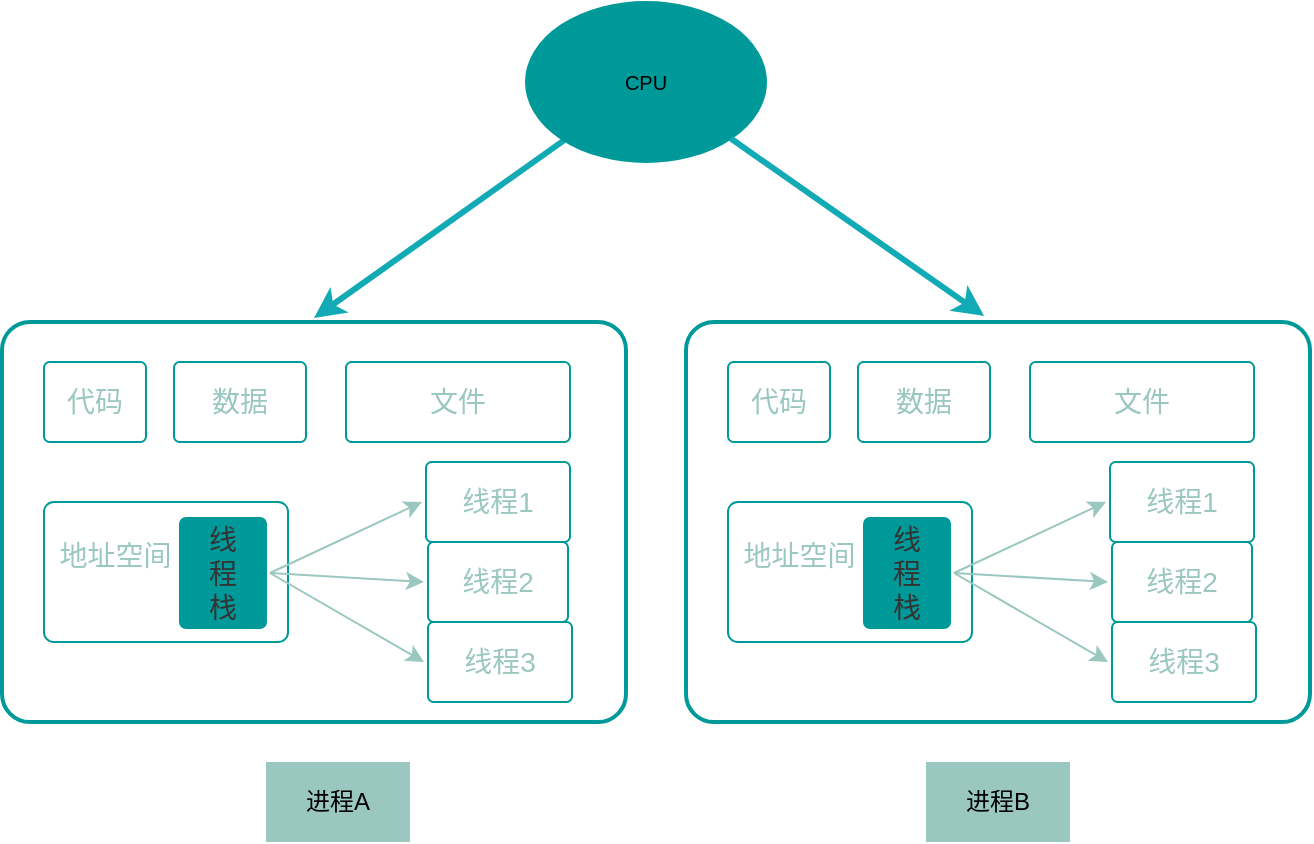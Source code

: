 <mxfile version="12.4.2" type="device" pages="1"><diagram id="6a731a19-8d31-9384-78a2-239565b7b9f0" name="Page-1"><mxGraphModel dx="946" dy="607" grid="1" gridSize="10" guides="1" tooltips="1" connect="1" arrows="1" fold="1" page="1" pageScale="1" pageWidth="1169" pageHeight="827" background="#ffffff" math="0" shadow="0"><root><mxCell id="0"/><mxCell id="1" parent="0"/><mxCell id="1778" value="赋值运算" style="rounded=1;whiteSpace=wrap;html=1;shadow=0;labelBackgroundColor=none;strokeColor=#009999;strokeWidth=2;fillColor=#FFFFFF;fontFamily=Helvetica;fontSize=14;fontColor=#FFFFFF;align=center;spacing=5;fontStyle=0;arcSize=7;perimeterSpacing=2;" parent="1" vertex="1"><mxGeometry x="398" y="200" width="312" height="200" as="geometry"/></mxCell><mxCell id="1779" value="" style="edgeStyle=none;rounded=1;jumpStyle=none;html=1;shadow=0;labelBackgroundColor=none;startArrow=none;startFill=0;jettySize=auto;orthogonalLoop=1;strokeColor=#12AAB5;strokeWidth=3;fontFamily=Helvetica;fontSize=14;fontColor=#FFFFFF;spacing=5;fontStyle=1;fillColor=#b0e3e6;entryX=0.5;entryY=0;entryDx=0;entryDy=0;" parent="1" source="tu7LZZqHWbdZqNyheQ3L-1787" target="1778" edge="1"><mxGeometry relative="1" as="geometry"><mxPoint x="410" y="60" as="sourcePoint"/><mxPoint x="820" y="60" as="targetPoint"/></mxGeometry></mxCell><mxCell id="tu7LZZqHWbdZqNyheQ3L-1779" value="进程A" style="text;html=1;strokeColor=none;fillColor=#9AC7BF;align=center;verticalAlign=middle;whiteSpace=wrap;rounded=0;" parent="1" vertex="1"><mxGeometry x="530" y="420" width="72" height="40" as="geometry"/></mxCell><mxCell id="tu7LZZqHWbdZqNyheQ3L-1784" value="&lt;font color=&quot;#9ac7bf&quot; style=&quot;font-size: 14px;&quot;&gt;线程1&lt;/font&gt;" style="rounded=1;whiteSpace=wrap;html=1;shadow=0;labelBackgroundColor=none;strokeColor=#009999;strokeWidth=1;fillColor=#FFFFFF;fontFamily=Helvetica;fontSize=14;fontColor=#FFFFFF;align=center;spacing=5;fontStyle=0;arcSize=7;perimeterSpacing=2;" parent="1" vertex="1"><mxGeometry x="610" y="270" width="72" height="40" as="geometry"/></mxCell><mxCell id="tu7LZZqHWbdZqNyheQ3L-1785" value="&lt;font color=&quot;#9ac7bf&quot; style=&quot;font-size: 14px;&quot;&gt;线程2&lt;/font&gt;" style="rounded=1;whiteSpace=wrap;html=1;shadow=0;labelBackgroundColor=none;strokeColor=#009999;strokeWidth=1;fillColor=#FFFFFF;fontFamily=Helvetica;fontSize=14;fontColor=#FFFFFF;align=center;spacing=5;fontStyle=0;arcSize=7;perimeterSpacing=2;" parent="1" vertex="1"><mxGeometry x="611" y="310" width="70" height="40" as="geometry"/></mxCell><mxCell id="tu7LZZqHWbdZqNyheQ3L-1786" value="&lt;font color=&quot;#9ac7bf&quot; style=&quot;font-size: 14px;&quot;&gt;线程3&lt;/font&gt;" style="rounded=1;whiteSpace=wrap;html=1;shadow=0;labelBackgroundColor=none;strokeColor=#009999;strokeWidth=1;fillColor=#FFFFFF;fontFamily=Helvetica;fontSize=14;fontColor=#FFFFFF;align=center;spacing=5;fontStyle=0;arcSize=7;perimeterSpacing=2;" parent="1" vertex="1"><mxGeometry x="611" y="350" width="72" height="40" as="geometry"/></mxCell><mxCell id="tu7LZZqHWbdZqNyheQ3L-1787" value="CPU" style="ellipse;whiteSpace=wrap;html=1;strokeColor=#009999;strokeWidth=1;fillColor=#009999;fontSize=10;" parent="1" vertex="1"><mxGeometry x="660" y="40" width="120" height="80" as="geometry"/></mxCell><mxCell id="tu7LZZqHWbdZqNyheQ3L-1794" value="&lt;font color=&quot;#9ac7bf&quot; style=&quot;font-size: 14px;&quot;&gt;代码&lt;/font&gt;" style="rounded=1;whiteSpace=wrap;html=1;shadow=0;labelBackgroundColor=none;strokeColor=#009999;strokeWidth=1;fillColor=#FFFFFF;fontFamily=Helvetica;fontSize=14;fontColor=#FFFFFF;align=center;spacing=5;fontStyle=0;arcSize=7;perimeterSpacing=2;" parent="1" vertex="1"><mxGeometry x="419" y="220" width="51" height="40" as="geometry"/></mxCell><mxCell id="tu7LZZqHWbdZqNyheQ3L-1795" value="&lt;font color=&quot;#9ac7bf&quot; style=&quot;font-size: 14px;&quot;&gt;数据&lt;/font&gt;" style="rounded=1;whiteSpace=wrap;html=1;shadow=0;labelBackgroundColor=none;strokeColor=#009999;strokeWidth=1;fillColor=#FFFFFF;fontFamily=Helvetica;fontSize=14;fontColor=#FFFFFF;align=center;spacing=5;fontStyle=0;arcSize=7;perimeterSpacing=2;" parent="1" vertex="1"><mxGeometry x="484" y="220" width="66" height="40" as="geometry"/></mxCell><mxCell id="tu7LZZqHWbdZqNyheQ3L-1796" value="&lt;font color=&quot;#9ac7bf&quot; style=&quot;font-size: 14px;&quot;&gt;文件&lt;/font&gt;" style="rounded=1;whiteSpace=wrap;html=1;shadow=0;labelBackgroundColor=none;strokeColor=#009999;strokeWidth=1;fillColor=#FFFFFF;fontFamily=Helvetica;fontSize=14;fontColor=#FFFFFF;align=center;spacing=5;fontStyle=0;arcSize=7;perimeterSpacing=2;" parent="1" vertex="1"><mxGeometry x="570" y="220" width="112" height="40" as="geometry"/></mxCell><mxCell id="tu7LZZqHWbdZqNyheQ3L-1798" value="&lt;font color=&quot;#9ac7bf&quot; style=&quot;font-size: 14px;&quot;&gt;地址空间&amp;nbsp; &amp;nbsp; &amp;nbsp; &amp;nbsp; &amp;nbsp; &amp;nbsp; &amp;nbsp; &amp;nbsp; &amp;nbsp; &amp;nbsp; &amp;nbsp; &amp;nbsp;&lt;/font&gt;" style="rounded=1;whiteSpace=wrap;html=1;shadow=0;labelBackgroundColor=none;strokeColor=#009999;strokeWidth=1;fillColor=#FFFFFF;fontFamily=Helvetica;fontSize=14;fontColor=#FFFFFF;align=center;spacing=5;fontStyle=0;arcSize=7;perimeterSpacing=2;" parent="1" vertex="1"><mxGeometry x="419" y="290" width="122" height="70" as="geometry"/></mxCell><mxCell id="tu7LZZqHWbdZqNyheQ3L-1802" value="&lt;font style=&quot;font-size: 14px;&quot;&gt;线&lt;br style=&quot;font-size: 14px;&quot;&gt;程&lt;br style=&quot;font-size: 14px;&quot;&gt;栈&lt;/font&gt;" style="rounded=1;whiteSpace=wrap;html=1;shadow=0;labelBackgroundColor=none;strokeColor=#009999;strokeWidth=1;fillColor=#009999;fontFamily=Helvetica;fontSize=14;fontColor=#333333;align=center;spacing=5;fontStyle=0;arcSize=7;perimeterSpacing=2;" parent="1" vertex="1"><mxGeometry x="487" y="298" width="43" height="55" as="geometry"/></mxCell><mxCell id="tu7LZZqHWbdZqNyheQ3L-1803" value="" style="endArrow=classic;html=1;strokeColor=#9AC7BF;fontSize=10;fontColor=#333333;exitX=1;exitY=0.5;exitDx=0;exitDy=0;entryX=0;entryY=0.5;entryDx=0;entryDy=0;" parent="1" source="tu7LZZqHWbdZqNyheQ3L-1802" target="tu7LZZqHWbdZqNyheQ3L-1785" edge="1"><mxGeometry width="50" height="50" relative="1" as="geometry"><mxPoint x="390" y="460" as="sourcePoint"/><mxPoint x="440" y="410" as="targetPoint"/></mxGeometry></mxCell><mxCell id="tu7LZZqHWbdZqNyheQ3L-1804" value="" style="endArrow=classic;html=1;strokeColor=#9AC7BF;fontSize=10;fontColor=#333333;exitX=1;exitY=0.5;exitDx=0;exitDy=0;entryX=0;entryY=0.5;entryDx=0;entryDy=0;" parent="1" source="tu7LZZqHWbdZqNyheQ3L-1802" target="tu7LZZqHWbdZqNyheQ3L-1784" edge="1"><mxGeometry width="50" height="50" relative="1" as="geometry"><mxPoint x="618" y="230.25" as="sourcePoint"/><mxPoint x="453" y="288" as="targetPoint"/></mxGeometry></mxCell><mxCell id="tu7LZZqHWbdZqNyheQ3L-1805" value="" style="endArrow=classic;html=1;strokeColor=#9AC7BF;fontSize=10;fontColor=#333333;entryX=0;entryY=0.5;entryDx=0;entryDy=0;exitX=1;exitY=0.5;exitDx=0;exitDy=0;" parent="1" source="tu7LZZqHWbdZqNyheQ3L-1802" target="tu7LZZqHWbdZqNyheQ3L-1786" edge="1"><mxGeometry width="50" height="50" relative="1" as="geometry"><mxPoint x="632" y="230" as="sourcePoint"/><mxPoint x="463" y="298" as="targetPoint"/></mxGeometry></mxCell><mxCell id="tu7LZZqHWbdZqNyheQ3L-1807" value="赋值运算" style="rounded=1;whiteSpace=wrap;html=1;shadow=0;labelBackgroundColor=none;strokeColor=#009999;strokeWidth=2;fillColor=#FFFFFF;fontFamily=Helvetica;fontSize=14;fontColor=#FFFFFF;align=center;spacing=5;fontStyle=0;arcSize=7;perimeterSpacing=2;" parent="1" vertex="1"><mxGeometry x="740" y="200" width="312" height="200" as="geometry"/></mxCell><mxCell id="tu7LZZqHWbdZqNyheQ3L-1808" value="进程B" style="text;html=1;strokeColor=none;fillColor=#9AC7BF;align=center;verticalAlign=middle;whiteSpace=wrap;rounded=0;" parent="1" vertex="1"><mxGeometry x="860" y="420" width="72" height="40" as="geometry"/></mxCell><mxCell id="tu7LZZqHWbdZqNyheQ3L-1809" value="&lt;font color=&quot;#9ac7bf&quot; style=&quot;font-size: 14px;&quot;&gt;线程1&lt;/font&gt;" style="rounded=1;whiteSpace=wrap;html=1;shadow=0;labelBackgroundColor=none;strokeColor=#009999;strokeWidth=1;fillColor=#FFFFFF;fontFamily=Helvetica;fontSize=14;fontColor=#FFFFFF;align=center;spacing=5;fontStyle=0;arcSize=7;perimeterSpacing=2;" parent="1" vertex="1"><mxGeometry x="952" y="270" width="72" height="40" as="geometry"/></mxCell><mxCell id="tu7LZZqHWbdZqNyheQ3L-1810" value="&lt;font color=&quot;#9ac7bf&quot; style=&quot;font-size: 14px;&quot;&gt;线程2&lt;/font&gt;" style="rounded=1;whiteSpace=wrap;html=1;shadow=0;labelBackgroundColor=none;strokeColor=#009999;strokeWidth=1;fillColor=#FFFFFF;fontFamily=Helvetica;fontSize=14;fontColor=#FFFFFF;align=center;spacing=5;fontStyle=0;arcSize=7;perimeterSpacing=2;" parent="1" vertex="1"><mxGeometry x="953" y="310" width="70" height="40" as="geometry"/></mxCell><mxCell id="tu7LZZqHWbdZqNyheQ3L-1811" value="&lt;font color=&quot;#9ac7bf&quot; style=&quot;font-size: 14px;&quot;&gt;线程3&lt;/font&gt;" style="rounded=1;whiteSpace=wrap;html=1;shadow=0;labelBackgroundColor=none;strokeColor=#009999;strokeWidth=1;fillColor=#FFFFFF;fontFamily=Helvetica;fontSize=14;fontColor=#FFFFFF;align=center;spacing=5;fontStyle=0;arcSize=7;perimeterSpacing=2;" parent="1" vertex="1"><mxGeometry x="953" y="350" width="72" height="40" as="geometry"/></mxCell><mxCell id="tu7LZZqHWbdZqNyheQ3L-1812" value="&lt;font color=&quot;#9ac7bf&quot; style=&quot;font-size: 14px;&quot;&gt;代码&lt;/font&gt;" style="rounded=1;whiteSpace=wrap;html=1;shadow=0;labelBackgroundColor=none;strokeColor=#009999;strokeWidth=1;fillColor=#FFFFFF;fontFamily=Helvetica;fontSize=14;fontColor=#FFFFFF;align=center;spacing=5;fontStyle=0;arcSize=7;perimeterSpacing=2;" parent="1" vertex="1"><mxGeometry x="761" y="220" width="51" height="40" as="geometry"/></mxCell><mxCell id="tu7LZZqHWbdZqNyheQ3L-1813" value="&lt;font color=&quot;#9ac7bf&quot; style=&quot;font-size: 14px;&quot;&gt;数据&lt;/font&gt;" style="rounded=1;whiteSpace=wrap;html=1;shadow=0;labelBackgroundColor=none;strokeColor=#009999;strokeWidth=1;fillColor=#FFFFFF;fontFamily=Helvetica;fontSize=14;fontColor=#FFFFFF;align=center;spacing=5;fontStyle=0;arcSize=7;perimeterSpacing=2;" parent="1" vertex="1"><mxGeometry x="826" y="220" width="66" height="40" as="geometry"/></mxCell><mxCell id="tu7LZZqHWbdZqNyheQ3L-1814" value="&lt;font color=&quot;#9ac7bf&quot; style=&quot;font-size: 14px;&quot;&gt;文件&lt;/font&gt;" style="rounded=1;whiteSpace=wrap;html=1;shadow=0;labelBackgroundColor=none;strokeColor=#009999;strokeWidth=1;fillColor=#FFFFFF;fontFamily=Helvetica;fontSize=14;fontColor=#FFFFFF;align=center;spacing=5;fontStyle=0;arcSize=7;perimeterSpacing=2;" parent="1" vertex="1"><mxGeometry x="912" y="220" width="112" height="40" as="geometry"/></mxCell><mxCell id="tu7LZZqHWbdZqNyheQ3L-1815" value="&lt;font color=&quot;#9ac7bf&quot; style=&quot;font-size: 14px;&quot;&gt;地址空间&amp;nbsp; &amp;nbsp; &amp;nbsp; &amp;nbsp; &amp;nbsp; &amp;nbsp; &amp;nbsp; &amp;nbsp; &amp;nbsp; &amp;nbsp; &amp;nbsp; &amp;nbsp;&lt;/font&gt;" style="rounded=1;whiteSpace=wrap;html=1;shadow=0;labelBackgroundColor=none;strokeColor=#009999;strokeWidth=1;fillColor=#FFFFFF;fontFamily=Helvetica;fontSize=14;fontColor=#FFFFFF;align=center;spacing=5;fontStyle=0;arcSize=7;perimeterSpacing=2;" parent="1" vertex="1"><mxGeometry x="761" y="290" width="122" height="70" as="geometry"/></mxCell><mxCell id="tu7LZZqHWbdZqNyheQ3L-1816" value="&lt;font style=&quot;font-size: 14px;&quot;&gt;线&lt;br style=&quot;font-size: 14px;&quot;&gt;程&lt;br style=&quot;font-size: 14px;&quot;&gt;栈&lt;/font&gt;" style="rounded=1;whiteSpace=wrap;html=1;shadow=0;labelBackgroundColor=none;strokeColor=#009999;strokeWidth=1;fillColor=#009999;fontFamily=Helvetica;fontSize=14;fontColor=#333333;align=center;spacing=5;fontStyle=0;arcSize=7;perimeterSpacing=2;" parent="1" vertex="1"><mxGeometry x="829" y="298" width="43" height="55" as="geometry"/></mxCell><mxCell id="tu7LZZqHWbdZqNyheQ3L-1817" value="" style="endArrow=classic;html=1;strokeColor=#9AC7BF;fontSize=10;fontColor=#333333;exitX=1;exitY=0.5;exitDx=0;exitDy=0;entryX=0;entryY=0.5;entryDx=0;entryDy=0;" parent="1" source="tu7LZZqHWbdZqNyheQ3L-1816" target="tu7LZZqHWbdZqNyheQ3L-1810" edge="1"><mxGeometry width="50" height="50" relative="1" as="geometry"><mxPoint x="732" y="460" as="sourcePoint"/><mxPoint x="782" y="410" as="targetPoint"/></mxGeometry></mxCell><mxCell id="tu7LZZqHWbdZqNyheQ3L-1818" value="" style="endArrow=classic;html=1;strokeColor=#9AC7BF;fontSize=10;fontColor=#333333;exitX=1;exitY=0.5;exitDx=0;exitDy=0;entryX=0;entryY=0.5;entryDx=0;entryDy=0;" parent="1" source="tu7LZZqHWbdZqNyheQ3L-1816" target="tu7LZZqHWbdZqNyheQ3L-1809" edge="1"><mxGeometry width="50" height="50" relative="1" as="geometry"><mxPoint x="960" y="230.25" as="sourcePoint"/><mxPoint x="795" y="288" as="targetPoint"/></mxGeometry></mxCell><mxCell id="tu7LZZqHWbdZqNyheQ3L-1819" value="" style="endArrow=classic;html=1;strokeColor=#9AC7BF;fontSize=10;fontColor=#333333;entryX=0;entryY=0.5;entryDx=0;entryDy=0;exitX=1;exitY=0.5;exitDx=0;exitDy=0;" parent="1" source="tu7LZZqHWbdZqNyheQ3L-1816" target="tu7LZZqHWbdZqNyheQ3L-1811" edge="1"><mxGeometry width="50" height="50" relative="1" as="geometry"><mxPoint x="974" y="230" as="sourcePoint"/><mxPoint x="805" y="298" as="targetPoint"/></mxGeometry></mxCell><mxCell id="tu7LZZqHWbdZqNyheQ3L-1820" value="" style="edgeStyle=none;rounded=1;jumpStyle=none;html=1;shadow=0;labelBackgroundColor=none;startArrow=none;startFill=0;jettySize=auto;orthogonalLoop=1;strokeColor=#12AAB5;strokeWidth=3;fontFamily=Helvetica;fontSize=14;fontColor=#FFFFFF;spacing=5;fontStyle=1;fillColor=#b0e3e6;exitX=1;exitY=1;exitDx=0;exitDy=0;entryX=0.478;entryY=-0.005;entryDx=0;entryDy=0;entryPerimeter=0;" parent="1" source="tu7LZZqHWbdZqNyheQ3L-1787" target="tu7LZZqHWbdZqNyheQ3L-1807" edge="1"><mxGeometry relative="1" as="geometry"><mxPoint x="656.04" y="511.04" as="sourcePoint"/><mxPoint x="880" y="190" as="targetPoint"/></mxGeometry></mxCell></root></mxGraphModel></diagram></mxfile>